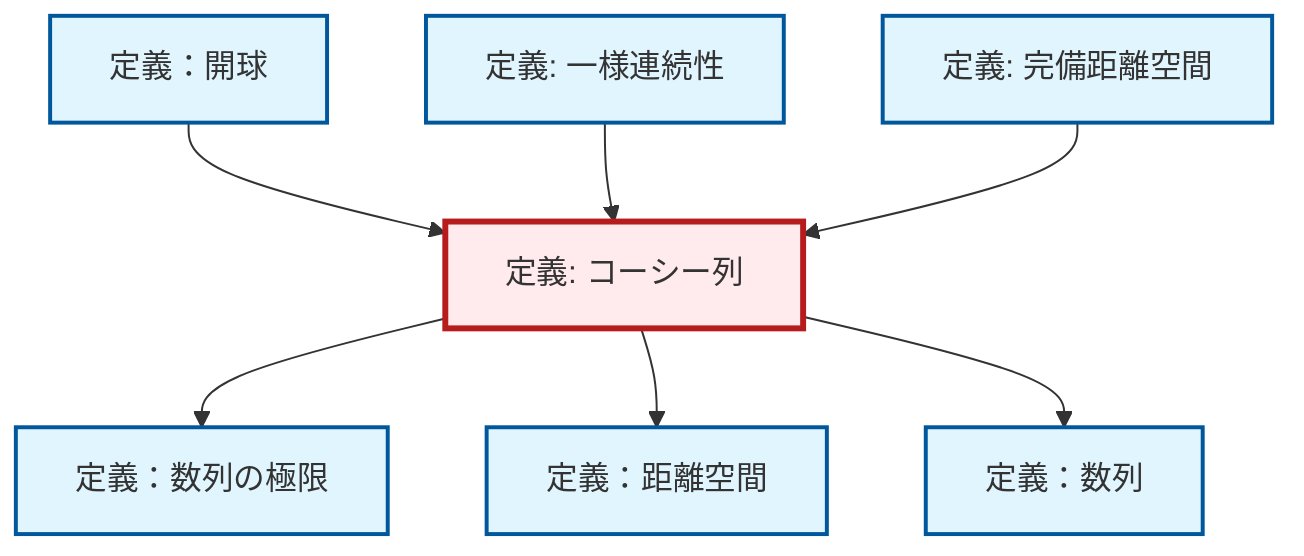 graph TD
    classDef definition fill:#e1f5fe,stroke:#01579b,stroke-width:2px
    classDef theorem fill:#f3e5f5,stroke:#4a148c,stroke-width:2px
    classDef axiom fill:#fff3e0,stroke:#e65100,stroke-width:2px
    classDef example fill:#e8f5e9,stroke:#1b5e20,stroke-width:2px
    classDef current fill:#ffebee,stroke:#b71c1c,stroke-width:3px
    def-limit["定義：数列の極限"]:::definition
    def-cauchy-sequence["定義: コーシー列"]:::definition
    def-metric-space["定義：距離空間"]:::definition
    def-sequence["定義：数列"]:::definition
    def-complete-metric-space["定義: 完備距離空間"]:::definition
    def-open-ball["定義：開球"]:::definition
    def-uniform-continuity["定義: 一様連続性"]:::definition
    def-open-ball --> def-cauchy-sequence
    def-uniform-continuity --> def-cauchy-sequence
    def-cauchy-sequence --> def-limit
    def-complete-metric-space --> def-cauchy-sequence
    def-cauchy-sequence --> def-metric-space
    def-cauchy-sequence --> def-sequence
    class def-cauchy-sequence current